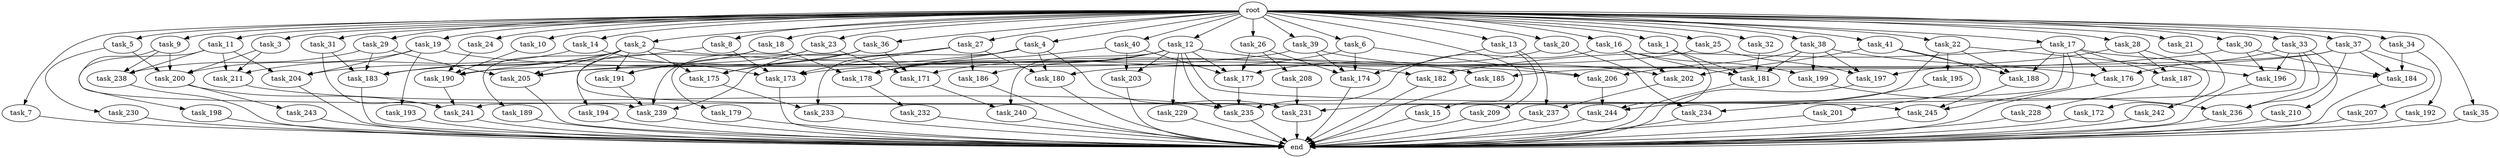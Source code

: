 digraph G {
  root [size="0.000000"];
  task_1 [size="10.240000"];
  task_2 [size="10.240000"];
  task_3 [size="10.240000"];
  task_4 [size="10.240000"];
  task_5 [size="10.240000"];
  task_6 [size="10.240000"];
  task_7 [size="10.240000"];
  task_8 [size="10.240000"];
  task_9 [size="10.240000"];
  task_10 [size="10.240000"];
  task_11 [size="10.240000"];
  task_12 [size="10.240000"];
  task_13 [size="10.240000"];
  task_14 [size="10.240000"];
  task_15 [size="10.240000"];
  task_16 [size="10.240000"];
  task_17 [size="10.240000"];
  task_18 [size="10.240000"];
  task_19 [size="10.240000"];
  task_20 [size="10.240000"];
  task_21 [size="10.240000"];
  task_22 [size="10.240000"];
  task_23 [size="10.240000"];
  task_24 [size="10.240000"];
  task_25 [size="10.240000"];
  task_26 [size="10.240000"];
  task_27 [size="10.240000"];
  task_28 [size="10.240000"];
  task_29 [size="10.240000"];
  task_30 [size="10.240000"];
  task_31 [size="10.240000"];
  task_32 [size="10.240000"];
  task_33 [size="10.240000"];
  task_34 [size="10.240000"];
  task_35 [size="10.240000"];
  task_36 [size="10.240000"];
  task_37 [size="10.240000"];
  task_38 [size="10.240000"];
  task_39 [size="10.240000"];
  task_40 [size="10.240000"];
  task_41 [size="10.240000"];
  task_171 [size="4294967296.000000"];
  task_172 [size="6957847019.520000"];
  task_173 [size="4638564679.680000"];
  task_174 [size="15719580303.360001"];
  task_175 [size="9105330667.520000"];
  task_176 [size="13142599925.760000"];
  task_177 [size="11596411699.200001"];
  task_178 [size="9706626088.960001"];
  task_179 [size="1374389534.720000"];
  task_180 [size="7043746365.440001"];
  task_181 [size="22162031247.360001"];
  task_182 [size="10050223472.639999"];
  task_183 [size="14173392076.800001"];
  task_184 [size="12197707120.639999"];
  task_185 [size="13915694039.040001"];
  task_186 [size="1546188226.560000"];
  task_187 [size="10050223472.639999"];
  task_188 [size="13142599925.760000"];
  task_189 [size="6957847019.520000"];
  task_190 [size="10737418240.000000"];
  task_191 [size="8074538516.480000"];
  task_192 [size="773094113.280000"];
  task_193 [size="6957847019.520000"];
  task_194 [size="343597383.680000"];
  task_195 [size="3092376453.120000"];
  task_196 [size="7559142440.960000"];
  task_197 [size="14688788152.320000"];
  task_198 [size="8589934592.000000"];
  task_199 [size="12455405158.400000"];
  task_200 [size="10737418240.000000"];
  task_201 [size="6957847019.520000"];
  task_202 [size="16664473108.480000"];
  task_203 [size="3865470566.400000"];
  task_204 [size="22505628631.040001"];
  task_205 [size="13915694039.040001"];
  task_206 [size="9878424780.800001"];
  task_207 [size="6957847019.520000"];
  task_208 [size="773094113.280000"];
  task_209 [size="8589934592.000000"];
  task_210 [size="3092376453.120000"];
  task_211 [size="11081015623.680000"];
  task_228 [size="3092376453.120000"];
  task_229 [size="773094113.280000"];
  task_230 [size="3092376453.120000"];
  task_231 [size="15891378995.200001"];
  task_232 [size="5497558138.880000"];
  task_233 [size="12455405158.400000"];
  task_234 [size="13915694039.040001"];
  task_235 [size="15633680957.440001"];
  task_236 [size="12197707120.639999"];
  task_237 [size="9964324126.719999"];
  task_238 [size="10307921510.400000"];
  task_239 [size="2662879723.520000"];
  task_240 [size="6270652252.160000"];
  task_241 [size="11768210391.040001"];
  task_242 [size="6957847019.520000"];
  task_243 [size="6957847019.520000"];
  task_244 [size="11682311045.120001"];
  task_245 [size="4638564679.680000"];
  end [size="0.000000"];

  root -> task_1 [size="1.000000"];
  root -> task_2 [size="1.000000"];
  root -> task_3 [size="1.000000"];
  root -> task_4 [size="1.000000"];
  root -> task_5 [size="1.000000"];
  root -> task_6 [size="1.000000"];
  root -> task_7 [size="1.000000"];
  root -> task_8 [size="1.000000"];
  root -> task_9 [size="1.000000"];
  root -> task_10 [size="1.000000"];
  root -> task_11 [size="1.000000"];
  root -> task_12 [size="1.000000"];
  root -> task_13 [size="1.000000"];
  root -> task_14 [size="1.000000"];
  root -> task_15 [size="1.000000"];
  root -> task_16 [size="1.000000"];
  root -> task_17 [size="1.000000"];
  root -> task_18 [size="1.000000"];
  root -> task_19 [size="1.000000"];
  root -> task_20 [size="1.000000"];
  root -> task_21 [size="1.000000"];
  root -> task_22 [size="1.000000"];
  root -> task_23 [size="1.000000"];
  root -> task_24 [size="1.000000"];
  root -> task_25 [size="1.000000"];
  root -> task_26 [size="1.000000"];
  root -> task_27 [size="1.000000"];
  root -> task_28 [size="1.000000"];
  root -> task_29 [size="1.000000"];
  root -> task_30 [size="1.000000"];
  root -> task_31 [size="1.000000"];
  root -> task_32 [size="1.000000"];
  root -> task_33 [size="1.000000"];
  root -> task_34 [size="1.000000"];
  root -> task_35 [size="1.000000"];
  root -> task_36 [size="1.000000"];
  root -> task_37 [size="1.000000"];
  root -> task_38 [size="1.000000"];
  root -> task_39 [size="1.000000"];
  root -> task_40 [size="1.000000"];
  root -> task_41 [size="1.000000"];
  task_1 -> task_181 [size="536870912.000000"];
  task_1 -> task_244 [size="536870912.000000"];
  task_2 -> task_175 [size="679477248.000000"];
  task_2 -> task_182 [size="679477248.000000"];
  task_2 -> task_183 [size="679477248.000000"];
  task_2 -> task_189 [size="679477248.000000"];
  task_2 -> task_191 [size="679477248.000000"];
  task_2 -> task_204 [size="679477248.000000"];
  task_2 -> task_205 [size="679477248.000000"];
  task_2 -> task_231 [size="679477248.000000"];
  task_3 -> task_200 [size="33554432.000000"];
  task_3 -> task_211 [size="33554432.000000"];
  task_4 -> task_178 [size="536870912.000000"];
  task_4 -> task_180 [size="536870912.000000"];
  task_4 -> task_183 [size="536870912.000000"];
  task_4 -> task_231 [size="536870912.000000"];
  task_4 -> task_233 [size="536870912.000000"];
  task_5 -> task_200 [size="301989888.000000"];
  task_5 -> task_230 [size="301989888.000000"];
  task_6 -> task_171 [size="209715200.000000"];
  task_6 -> task_174 [size="209715200.000000"];
  task_6 -> task_206 [size="209715200.000000"];
  task_7 -> end [size="1.000000"];
  task_8 -> task_173 [size="33554432.000000"];
  task_8 -> task_190 [size="33554432.000000"];
  task_9 -> task_200 [size="33554432.000000"];
  task_9 -> task_238 [size="33554432.000000"];
  task_9 -> task_239 [size="33554432.000000"];
  task_10 -> task_190 [size="301989888.000000"];
  task_11 -> task_198 [size="838860800.000000"];
  task_11 -> task_204 [size="838860800.000000"];
  task_11 -> task_211 [size="838860800.000000"];
  task_11 -> task_238 [size="838860800.000000"];
  task_12 -> task_177 [size="75497472.000000"];
  task_12 -> task_178 [size="75497472.000000"];
  task_12 -> task_186 [size="75497472.000000"];
  task_12 -> task_203 [size="75497472.000000"];
  task_12 -> task_206 [size="75497472.000000"];
  task_12 -> task_229 [size="75497472.000000"];
  task_12 -> task_235 [size="75497472.000000"];
  task_12 -> task_240 [size="75497472.000000"];
  task_12 -> task_245 [size="75497472.000000"];
  task_13 -> task_174 [size="838860800.000000"];
  task_13 -> task_209 [size="838860800.000000"];
  task_13 -> task_237 [size="838860800.000000"];
  task_14 -> task_173 [size="209715200.000000"];
  task_14 -> task_211 [size="209715200.000000"];
  task_15 -> end [size="1.000000"];
  task_16 -> task_181 [size="536870912.000000"];
  task_16 -> task_199 [size="536870912.000000"];
  task_16 -> task_202 [size="536870912.000000"];
  task_16 -> task_235 [size="536870912.000000"];
  task_17 -> task_176 [size="301989888.000000"];
  task_17 -> task_182 [size="301989888.000000"];
  task_17 -> task_184 [size="301989888.000000"];
  task_17 -> task_187 [size="301989888.000000"];
  task_17 -> task_188 [size="301989888.000000"];
  task_17 -> task_241 [size="301989888.000000"];
  task_17 -> task_245 [size="301989888.000000"];
  task_18 -> task_178 [size="33554432.000000"];
  task_18 -> task_191 [size="33554432.000000"];
  task_18 -> task_194 [size="33554432.000000"];
  task_19 -> task_185 [size="679477248.000000"];
  task_19 -> task_193 [size="679477248.000000"];
  task_19 -> task_200 [size="679477248.000000"];
  task_19 -> task_204 [size="679477248.000000"];
  task_20 -> task_177 [size="679477248.000000"];
  task_20 -> task_234 [size="679477248.000000"];
  task_21 -> task_242 [size="679477248.000000"];
  task_22 -> task_188 [size="301989888.000000"];
  task_22 -> task_195 [size="301989888.000000"];
  task_22 -> task_196 [size="301989888.000000"];
  task_22 -> task_244 [size="301989888.000000"];
  task_23 -> task_171 [size="75497472.000000"];
  task_23 -> task_191 [size="75497472.000000"];
  task_23 -> task_239 [size="75497472.000000"];
  task_24 -> task_190 [size="33554432.000000"];
  task_25 -> task_180 [size="75497472.000000"];
  task_25 -> task_197 [size="75497472.000000"];
  task_26 -> task_174 [size="75497472.000000"];
  task_26 -> task_177 [size="75497472.000000"];
  task_26 -> task_208 [size="75497472.000000"];
  task_27 -> task_173 [size="75497472.000000"];
  task_27 -> task_175 [size="75497472.000000"];
  task_27 -> task_180 [size="75497472.000000"];
  task_27 -> task_186 [size="75497472.000000"];
  task_27 -> task_239 [size="75497472.000000"];
  task_28 -> task_172 [size="679477248.000000"];
  task_28 -> task_187 [size="679477248.000000"];
  task_28 -> task_197 [size="679477248.000000"];
  task_29 -> task_183 [size="134217728.000000"];
  task_29 -> task_205 [size="134217728.000000"];
  task_29 -> task_238 [size="134217728.000000"];
  task_30 -> task_173 [size="134217728.000000"];
  task_30 -> task_184 [size="134217728.000000"];
  task_30 -> task_196 [size="134217728.000000"];
  task_31 -> task_183 [size="33554432.000000"];
  task_31 -> task_241 [size="33554432.000000"];
  task_32 -> task_181 [size="411041792.000000"];
  task_33 -> task_176 [size="301989888.000000"];
  task_33 -> task_196 [size="301989888.000000"];
  task_33 -> task_210 [size="301989888.000000"];
  task_33 -> task_231 [size="301989888.000000"];
  task_33 -> task_236 [size="301989888.000000"];
  task_34 -> task_184 [size="75497472.000000"];
  task_34 -> task_192 [size="75497472.000000"];
  task_35 -> end [size="1.000000"];
  task_36 -> task_171 [size="134217728.000000"];
  task_36 -> task_175 [size="134217728.000000"];
  task_36 -> task_179 [size="134217728.000000"];
  task_36 -> task_205 [size="134217728.000000"];
  task_37 -> task_184 [size="679477248.000000"];
  task_37 -> task_185 [size="679477248.000000"];
  task_37 -> task_190 [size="679477248.000000"];
  task_37 -> task_207 [size="679477248.000000"];
  task_37 -> task_236 [size="679477248.000000"];
  task_38 -> task_176 [size="679477248.000000"];
  task_38 -> task_181 [size="679477248.000000"];
  task_38 -> task_197 [size="679477248.000000"];
  task_38 -> task_199 [size="679477248.000000"];
  task_38 -> task_206 [size="679477248.000000"];
  task_39 -> task_174 [size="411041792.000000"];
  task_39 -> task_202 [size="411041792.000000"];
  task_39 -> task_205 [size="411041792.000000"];
  task_40 -> task_177 [size="301989888.000000"];
  task_40 -> task_178 [size="301989888.000000"];
  task_40 -> task_203 [size="301989888.000000"];
  task_41 -> task_188 [size="679477248.000000"];
  task_41 -> task_201 [size="679477248.000000"];
  task_41 -> task_202 [size="679477248.000000"];
  task_171 -> task_240 [size="536870912.000000"];
  task_172 -> end [size="1.000000"];
  task_173 -> end [size="1.000000"];
  task_174 -> end [size="1.000000"];
  task_175 -> task_233 [size="679477248.000000"];
  task_176 -> end [size="1.000000"];
  task_177 -> task_235 [size="75497472.000000"];
  task_178 -> task_232 [size="536870912.000000"];
  task_179 -> end [size="1.000000"];
  task_180 -> end [size="1.000000"];
  task_181 -> end [size="1.000000"];
  task_182 -> end [size="1.000000"];
  task_183 -> end [size="1.000000"];
  task_184 -> end [size="1.000000"];
  task_185 -> end [size="1.000000"];
  task_186 -> end [size="1.000000"];
  task_187 -> task_228 [size="301989888.000000"];
  task_188 -> task_245 [size="75497472.000000"];
  task_189 -> end [size="1.000000"];
  task_190 -> task_241 [size="134217728.000000"];
  task_191 -> task_239 [size="75497472.000000"];
  task_192 -> end [size="1.000000"];
  task_193 -> end [size="1.000000"];
  task_194 -> end [size="1.000000"];
  task_195 -> task_234 [size="679477248.000000"];
  task_196 -> end [size="1.000000"];
  task_197 -> end [size="1.000000"];
  task_198 -> end [size="1.000000"];
  task_199 -> task_236 [size="209715200.000000"];
  task_200 -> task_241 [size="679477248.000000"];
  task_200 -> task_243 [size="679477248.000000"];
  task_201 -> end [size="1.000000"];
  task_202 -> task_237 [size="134217728.000000"];
  task_203 -> end [size="1.000000"];
  task_204 -> end [size="1.000000"];
  task_205 -> end [size="1.000000"];
  task_206 -> task_244 [size="301989888.000000"];
  task_207 -> end [size="1.000000"];
  task_208 -> task_231 [size="33554432.000000"];
  task_209 -> end [size="1.000000"];
  task_210 -> end [size="1.000000"];
  task_211 -> task_235 [size="838860800.000000"];
  task_228 -> end [size="1.000000"];
  task_229 -> end [size="1.000000"];
  task_230 -> end [size="1.000000"];
  task_231 -> end [size="1.000000"];
  task_232 -> end [size="1.000000"];
  task_233 -> end [size="1.000000"];
  task_234 -> end [size="1.000000"];
  task_235 -> end [size="1.000000"];
  task_236 -> end [size="1.000000"];
  task_237 -> end [size="1.000000"];
  task_238 -> end [size="1.000000"];
  task_239 -> end [size="1.000000"];
  task_240 -> end [size="1.000000"];
  task_241 -> end [size="1.000000"];
  task_242 -> end [size="1.000000"];
  task_243 -> end [size="1.000000"];
  task_244 -> end [size="1.000000"];
  task_245 -> end [size="1.000000"];
}
